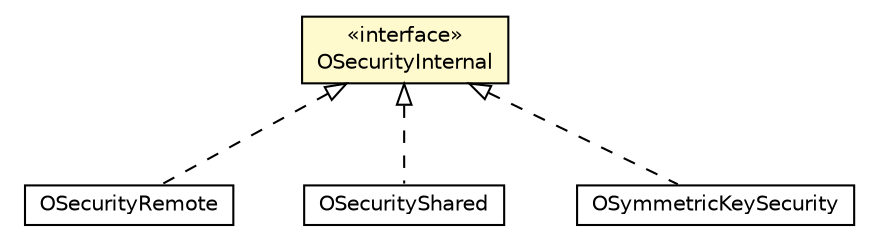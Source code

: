 #!/usr/local/bin/dot
#
# Class diagram 
# Generated by UMLGraph version R5_6-24-gf6e263 (http://www.umlgraph.org/)
#

digraph G {
	edge [fontname="Helvetica",fontsize=10,labelfontname="Helvetica",labelfontsize=10];
	node [fontname="Helvetica",fontsize=10,shape=plaintext];
	nodesep=0.25;
	ranksep=0.5;
	// com.orientechnologies.orient.core.metadata.security.OSecurityRemote
	c6605424 [label=<<table title="com.orientechnologies.orient.core.metadata.security.OSecurityRemote" border="0" cellborder="1" cellspacing="0" cellpadding="2" port="p" href="./OSecurityRemote.html">
		<tr><td><table border="0" cellspacing="0" cellpadding="1">
<tr><td align="center" balign="center"> OSecurityRemote </td></tr>
		</table></td></tr>
		</table>>, URL="./OSecurityRemote.html", fontname="Helvetica", fontcolor="black", fontsize=10.0];
	// com.orientechnologies.orient.core.metadata.security.OSecurityShared
	c6605444 [label=<<table title="com.orientechnologies.orient.core.metadata.security.OSecurityShared" border="0" cellborder="1" cellspacing="0" cellpadding="2" port="p" href="./OSecurityShared.html">
		<tr><td><table border="0" cellspacing="0" cellpadding="1">
<tr><td align="center" balign="center"> OSecurityShared </td></tr>
		</table></td></tr>
		</table>>, URL="./OSecurityShared.html", fontname="Helvetica", fontcolor="black", fontsize=10.0];
	// com.orientechnologies.orient.core.metadata.security.OSecurityInternal
	c6605450 [label=<<table title="com.orientechnologies.orient.core.metadata.security.OSecurityInternal" border="0" cellborder="1" cellspacing="0" cellpadding="2" port="p" bgcolor="lemonChiffon" href="./OSecurityInternal.html">
		<tr><td><table border="0" cellspacing="0" cellpadding="1">
<tr><td align="center" balign="center"> &#171;interface&#187; </td></tr>
<tr><td align="center" balign="center"> OSecurityInternal </td></tr>
		</table></td></tr>
		</table>>, URL="./OSecurityInternal.html", fontname="Helvetica", fontcolor="black", fontsize=10.0];
	// com.orientechnologies.orient.core.security.symmetrickey.OSymmetricKeySecurity
	c6606612 [label=<<table title="com.orientechnologies.orient.core.security.symmetrickey.OSymmetricKeySecurity" border="0" cellborder="1" cellspacing="0" cellpadding="2" port="p" href="../../security/symmetrickey/OSymmetricKeySecurity.html">
		<tr><td><table border="0" cellspacing="0" cellpadding="1">
<tr><td align="center" balign="center"> OSymmetricKeySecurity </td></tr>
		</table></td></tr>
		</table>>, URL="../../security/symmetrickey/OSymmetricKeySecurity.html", fontname="Helvetica", fontcolor="black", fontsize=10.0];
	//com.orientechnologies.orient.core.metadata.security.OSecurityRemote implements com.orientechnologies.orient.core.metadata.security.OSecurityInternal
	c6605450:p -> c6605424:p [dir=back,arrowtail=empty,style=dashed];
	//com.orientechnologies.orient.core.metadata.security.OSecurityShared implements com.orientechnologies.orient.core.metadata.security.OSecurityInternal
	c6605450:p -> c6605444:p [dir=back,arrowtail=empty,style=dashed];
	//com.orientechnologies.orient.core.security.symmetrickey.OSymmetricKeySecurity implements com.orientechnologies.orient.core.metadata.security.OSecurityInternal
	c6605450:p -> c6606612:p [dir=back,arrowtail=empty,style=dashed];
}

